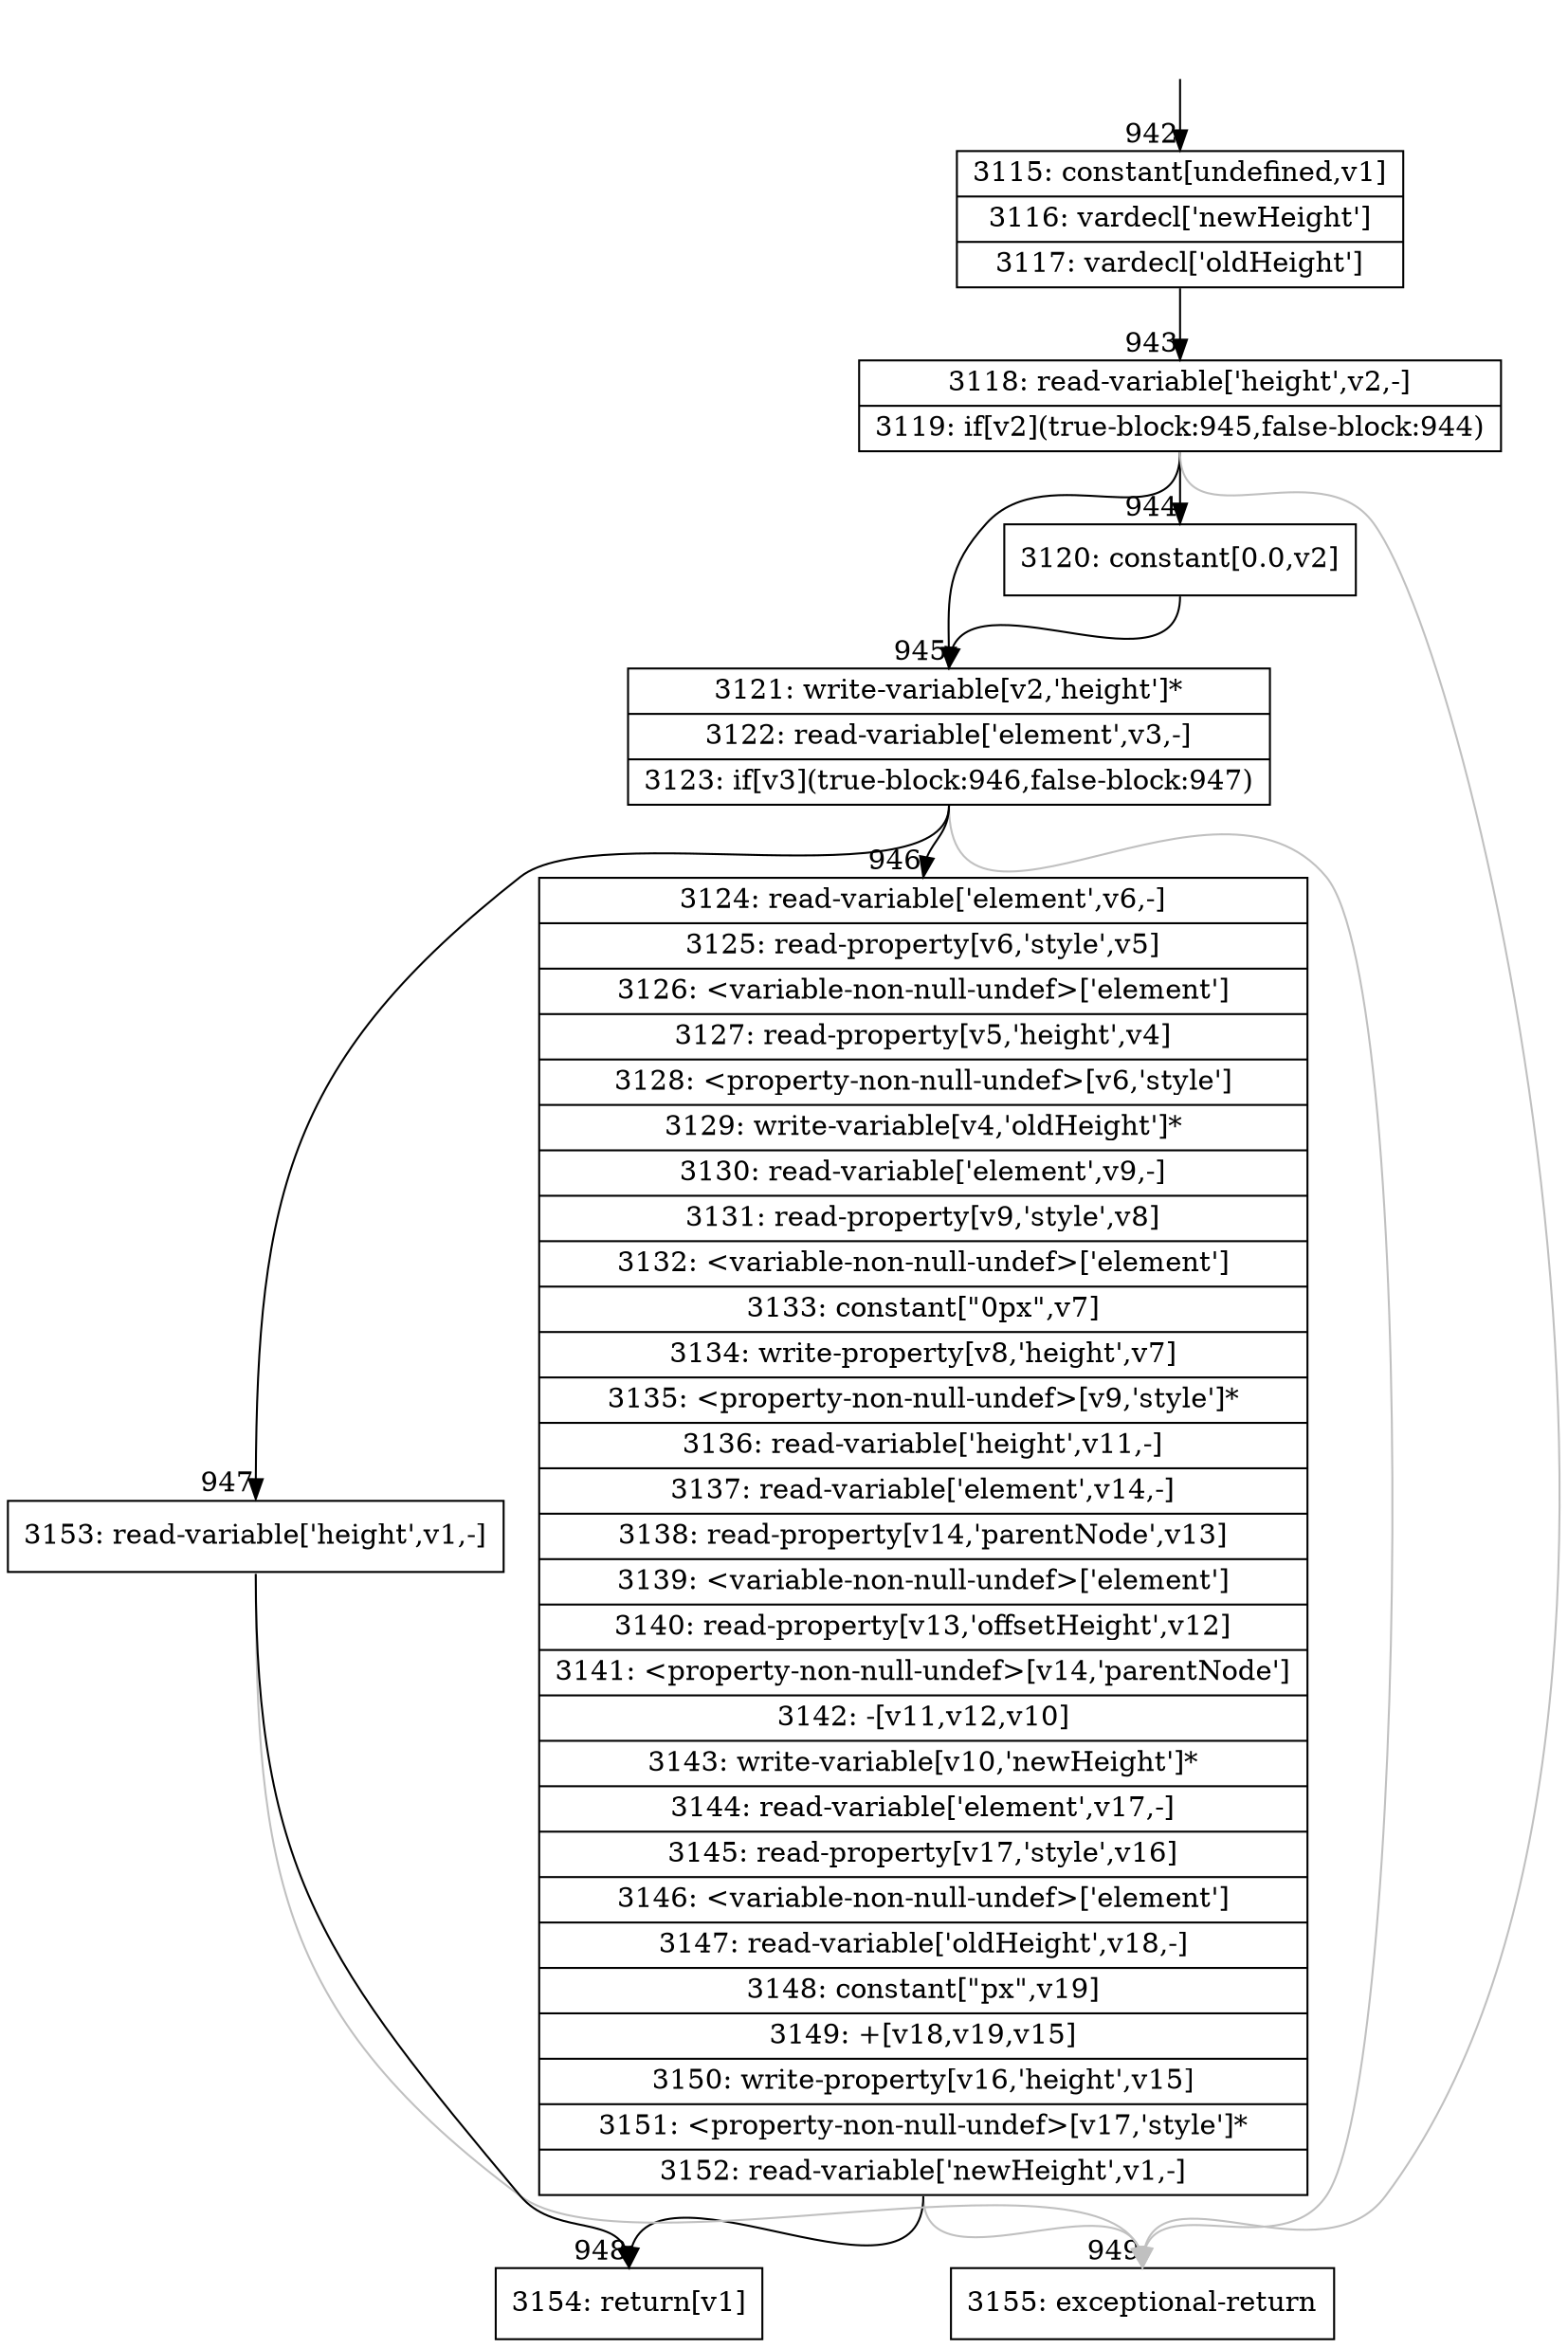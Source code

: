 digraph {
rankdir="TD"
BB_entry57[shape=none,label=""];
BB_entry57 -> BB942 [tailport=s, headport=n, headlabel="    942"]
BB942 [shape=record label="{3115: constant[undefined,v1]|3116: vardecl['newHeight']|3117: vardecl['oldHeight']}" ] 
BB942 -> BB943 [tailport=s, headport=n, headlabel="      943"]
BB943 [shape=record label="{3118: read-variable['height',v2,-]|3119: if[v2](true-block:945,false-block:944)}" ] 
BB943 -> BB945 [tailport=s, headport=n, headlabel="      945"]
BB943 -> BB944 [tailport=s, headport=n, headlabel="      944"]
BB943 -> BB949 [tailport=s, headport=n, color=gray, headlabel="      949"]
BB944 [shape=record label="{3120: constant[0.0,v2]}" ] 
BB944 -> BB945 [tailport=s, headport=n]
BB945 [shape=record label="{3121: write-variable[v2,'height']*|3122: read-variable['element',v3,-]|3123: if[v3](true-block:946,false-block:947)}" ] 
BB945 -> BB946 [tailport=s, headport=n, headlabel="      946"]
BB945 -> BB947 [tailport=s, headport=n, headlabel="      947"]
BB945 -> BB949 [tailport=s, headport=n, color=gray]
BB946 [shape=record label="{3124: read-variable['element',v6,-]|3125: read-property[v6,'style',v5]|3126: \<variable-non-null-undef\>['element']|3127: read-property[v5,'height',v4]|3128: \<property-non-null-undef\>[v6,'style']|3129: write-variable[v4,'oldHeight']*|3130: read-variable['element',v9,-]|3131: read-property[v9,'style',v8]|3132: \<variable-non-null-undef\>['element']|3133: constant[\"0px\",v7]|3134: write-property[v8,'height',v7]|3135: \<property-non-null-undef\>[v9,'style']*|3136: read-variable['height',v11,-]|3137: read-variable['element',v14,-]|3138: read-property[v14,'parentNode',v13]|3139: \<variable-non-null-undef\>['element']|3140: read-property[v13,'offsetHeight',v12]|3141: \<property-non-null-undef\>[v14,'parentNode']|3142: -[v11,v12,v10]|3143: write-variable[v10,'newHeight']*|3144: read-variable['element',v17,-]|3145: read-property[v17,'style',v16]|3146: \<variable-non-null-undef\>['element']|3147: read-variable['oldHeight',v18,-]|3148: constant[\"px\",v19]|3149: +[v18,v19,v15]|3150: write-property[v16,'height',v15]|3151: \<property-non-null-undef\>[v17,'style']*|3152: read-variable['newHeight',v1,-]}" ] 
BB946 -> BB948 [tailport=s, headport=n, headlabel="      948"]
BB946 -> BB949 [tailport=s, headport=n, color=gray]
BB947 [shape=record label="{3153: read-variable['height',v1,-]}" ] 
BB947 -> BB948 [tailport=s, headport=n]
BB947 -> BB949 [tailport=s, headport=n, color=gray]
BB948 [shape=record label="{3154: return[v1]}" ] 
BB949 [shape=record label="{3155: exceptional-return}" ] 
//#$~ 1268
}
